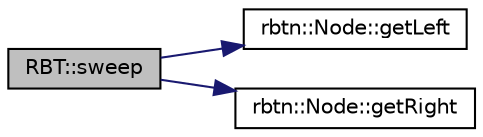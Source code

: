 digraph "RBT::sweep"
{
  edge [fontname="Helvetica",fontsize="10",labelfontname="Helvetica",labelfontsize="10"];
  node [fontname="Helvetica",fontsize="10",shape=record];
  rankdir="LR";
  Node1 [label="RBT::sweep",height=0.2,width=0.4,color="black", fillcolor="grey75", style="filled", fontcolor="black"];
  Node1 -> Node2 [color="midnightblue",fontsize="10",style="solid",fontname="Helvetica"];
  Node2 [label="rbtn::Node::getLeft",height=0.2,width=0.4,color="black", fillcolor="white", style="filled",URL="$classrbtn_1_1_node.html#af844c782f87cda64776c458085768708"];
  Node1 -> Node3 [color="midnightblue",fontsize="10",style="solid",fontname="Helvetica"];
  Node3 [label="rbtn::Node::getRight",height=0.2,width=0.4,color="black", fillcolor="white", style="filled",URL="$classrbtn_1_1_node.html#ae8a40794133898ef4cbd291910a8d501"];
}
